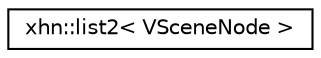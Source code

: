 digraph "Graphical Class Hierarchy"
{
  edge [fontname="Helvetica",fontsize="10",labelfontname="Helvetica",labelfontsize="10"];
  node [fontname="Helvetica",fontsize="10",shape=record];
  rankdir="LR";
  Node1 [label="xhn::list2\< VSceneNode \>",height=0.2,width=0.4,color="black", fillcolor="white", style="filled",URL="$classxhn_1_1list2.html"];
}
